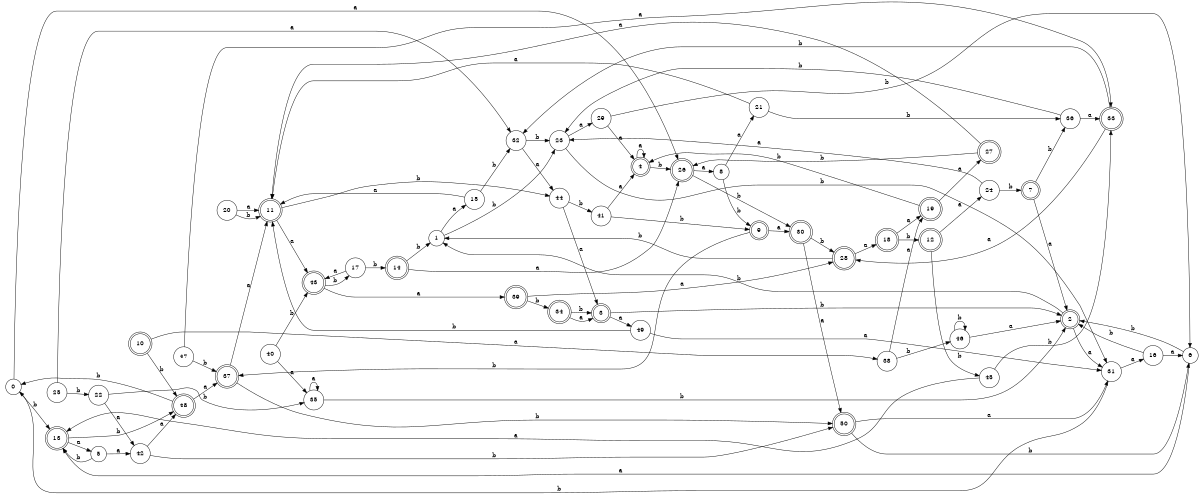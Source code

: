 digraph n41_2 {
__start0 [label="" shape="none"];

rankdir=LR;
size="8,5";

s0 [style="filled", color="black", fillcolor="white" shape="circle", label="0"];
s1 [style="filled", color="black", fillcolor="white" shape="circle", label="1"];
s2 [style="rounded,filled", color="black", fillcolor="white" shape="doublecircle", label="2"];
s3 [style="rounded,filled", color="black", fillcolor="white" shape="doublecircle", label="3"];
s4 [style="rounded,filled", color="black", fillcolor="white" shape="doublecircle", label="4"];
s5 [style="filled", color="black", fillcolor="white" shape="circle", label="5"];
s6 [style="filled", color="black", fillcolor="white" shape="circle", label="6"];
s7 [style="rounded,filled", color="black", fillcolor="white" shape="doublecircle", label="7"];
s8 [style="filled", color="black", fillcolor="white" shape="circle", label="8"];
s9 [style="rounded,filled", color="black", fillcolor="white" shape="doublecircle", label="9"];
s10 [style="rounded,filled", color="black", fillcolor="white" shape="doublecircle", label="10"];
s11 [style="rounded,filled", color="black", fillcolor="white" shape="doublecircle", label="11"];
s12 [style="rounded,filled", color="black", fillcolor="white" shape="doublecircle", label="12"];
s13 [style="rounded,filled", color="black", fillcolor="white" shape="doublecircle", label="13"];
s14 [style="rounded,filled", color="black", fillcolor="white" shape="doublecircle", label="14"];
s15 [style="filled", color="black", fillcolor="white" shape="circle", label="15"];
s16 [style="filled", color="black", fillcolor="white" shape="circle", label="16"];
s17 [style="filled", color="black", fillcolor="white" shape="circle", label="17"];
s18 [style="rounded,filled", color="black", fillcolor="white" shape="doublecircle", label="18"];
s19 [style="rounded,filled", color="black", fillcolor="white" shape="doublecircle", label="19"];
s20 [style="filled", color="black", fillcolor="white" shape="circle", label="20"];
s21 [style="filled", color="black", fillcolor="white" shape="circle", label="21"];
s22 [style="filled", color="black", fillcolor="white" shape="circle", label="22"];
s23 [style="filled", color="black", fillcolor="white" shape="circle", label="23"];
s24 [style="filled", color="black", fillcolor="white" shape="circle", label="24"];
s25 [style="filled", color="black", fillcolor="white" shape="circle", label="25"];
s26 [style="rounded,filled", color="black", fillcolor="white" shape="doublecircle", label="26"];
s27 [style="rounded,filled", color="black", fillcolor="white" shape="doublecircle", label="27"];
s28 [style="rounded,filled", color="black", fillcolor="white" shape="doublecircle", label="28"];
s29 [style="filled", color="black", fillcolor="white" shape="circle", label="29"];
s30 [style="rounded,filled", color="black", fillcolor="white" shape="doublecircle", label="30"];
s31 [style="filled", color="black", fillcolor="white" shape="circle", label="31"];
s32 [style="filled", color="black", fillcolor="white" shape="circle", label="32"];
s33 [style="rounded,filled", color="black", fillcolor="white" shape="doublecircle", label="33"];
s34 [style="rounded,filled", color="black", fillcolor="white" shape="doublecircle", label="34"];
s35 [style="filled", color="black", fillcolor="white" shape="circle", label="35"];
s36 [style="filled", color="black", fillcolor="white" shape="circle", label="36"];
s37 [style="rounded,filled", color="black", fillcolor="white" shape="doublecircle", label="37"];
s38 [style="filled", color="black", fillcolor="white" shape="circle", label="38"];
s39 [style="rounded,filled", color="black", fillcolor="white" shape="doublecircle", label="39"];
s40 [style="filled", color="black", fillcolor="white" shape="circle", label="40"];
s41 [style="filled", color="black", fillcolor="white" shape="circle", label="41"];
s42 [style="filled", color="black", fillcolor="white" shape="circle", label="42"];
s43 [style="rounded,filled", color="black", fillcolor="white" shape="doublecircle", label="43"];
s44 [style="filled", color="black", fillcolor="white" shape="circle", label="44"];
s45 [style="filled", color="black", fillcolor="white" shape="circle", label="45"];
s46 [style="filled", color="black", fillcolor="white" shape="circle", label="46"];
s47 [style="filled", color="black", fillcolor="white" shape="circle", label="47"];
s48 [style="rounded,filled", color="black", fillcolor="white" shape="doublecircle", label="48"];
s49 [style="filled", color="black", fillcolor="white" shape="circle", label="49"];
s50 [style="rounded,filled", color="black", fillcolor="white" shape="doublecircle", label="50"];
s0 -> s26 [label="a"];
s0 -> s13 [label="b"];
s1 -> s15 [label="a"];
s1 -> s23 [label="b"];
s2 -> s31 [label="a"];
s2 -> s1 [label="b"];
s3 -> s49 [label="a"];
s3 -> s2 [label="b"];
s4 -> s4 [label="a"];
s4 -> s26 [label="b"];
s5 -> s42 [label="a"];
s5 -> s13 [label="b"];
s6 -> s13 [label="a"];
s6 -> s2 [label="b"];
s7 -> s2 [label="a"];
s7 -> s36 [label="b"];
s8 -> s21 [label="a"];
s8 -> s9 [label="b"];
s9 -> s30 [label="a"];
s9 -> s37 [label="b"];
s10 -> s38 [label="a"];
s10 -> s48 [label="b"];
s11 -> s43 [label="a"];
s11 -> s44 [label="b"];
s12 -> s24 [label="a"];
s12 -> s45 [label="b"];
s13 -> s5 [label="a"];
s13 -> s48 [label="b"];
s14 -> s26 [label="a"];
s14 -> s1 [label="b"];
s15 -> s11 [label="a"];
s15 -> s32 [label="b"];
s16 -> s6 [label="a"];
s16 -> s2 [label="b"];
s17 -> s43 [label="a"];
s17 -> s14 [label="b"];
s18 -> s19 [label="a"];
s18 -> s12 [label="b"];
s19 -> s27 [label="a"];
s19 -> s4 [label="b"];
s20 -> s11 [label="a"];
s20 -> s11 [label="b"];
s21 -> s11 [label="a"];
s21 -> s36 [label="b"];
s22 -> s42 [label="a"];
s22 -> s35 [label="b"];
s23 -> s29 [label="a"];
s23 -> s31 [label="b"];
s24 -> s23 [label="a"];
s24 -> s7 [label="b"];
s25 -> s32 [label="a"];
s25 -> s22 [label="b"];
s26 -> s8 [label="a"];
s26 -> s30 [label="b"];
s27 -> s11 [label="a"];
s27 -> s26 [label="b"];
s28 -> s18 [label="a"];
s28 -> s1 [label="b"];
s29 -> s4 [label="a"];
s29 -> s6 [label="b"];
s30 -> s50 [label="a"];
s30 -> s28 [label="b"];
s31 -> s16 [label="a"];
s31 -> s0 [label="b"];
s32 -> s44 [label="a"];
s32 -> s23 [label="b"];
s33 -> s28 [label="a"];
s33 -> s32 [label="b"];
s34 -> s3 [label="a"];
s34 -> s3 [label="b"];
s35 -> s35 [label="a"];
s35 -> s2 [label="b"];
s36 -> s33 [label="a"];
s36 -> s23 [label="b"];
s37 -> s11 [label="a"];
s37 -> s50 [label="b"];
s38 -> s19 [label="a"];
s38 -> s46 [label="b"];
s39 -> s28 [label="a"];
s39 -> s34 [label="b"];
s40 -> s35 [label="a"];
s40 -> s43 [label="b"];
s41 -> s4 [label="a"];
s41 -> s9 [label="b"];
s42 -> s48 [label="a"];
s42 -> s50 [label="b"];
s43 -> s39 [label="a"];
s43 -> s17 [label="b"];
s44 -> s3 [label="a"];
s44 -> s41 [label="b"];
s45 -> s13 [label="a"];
s45 -> s33 [label="b"];
s46 -> s2 [label="a"];
s46 -> s46 [label="b"];
s47 -> s33 [label="a"];
s47 -> s37 [label="b"];
s48 -> s37 [label="a"];
s48 -> s0 [label="b"];
s49 -> s31 [label="a"];
s49 -> s11 [label="b"];
s50 -> s31 [label="a"];
s50 -> s6 [label="b"];

}